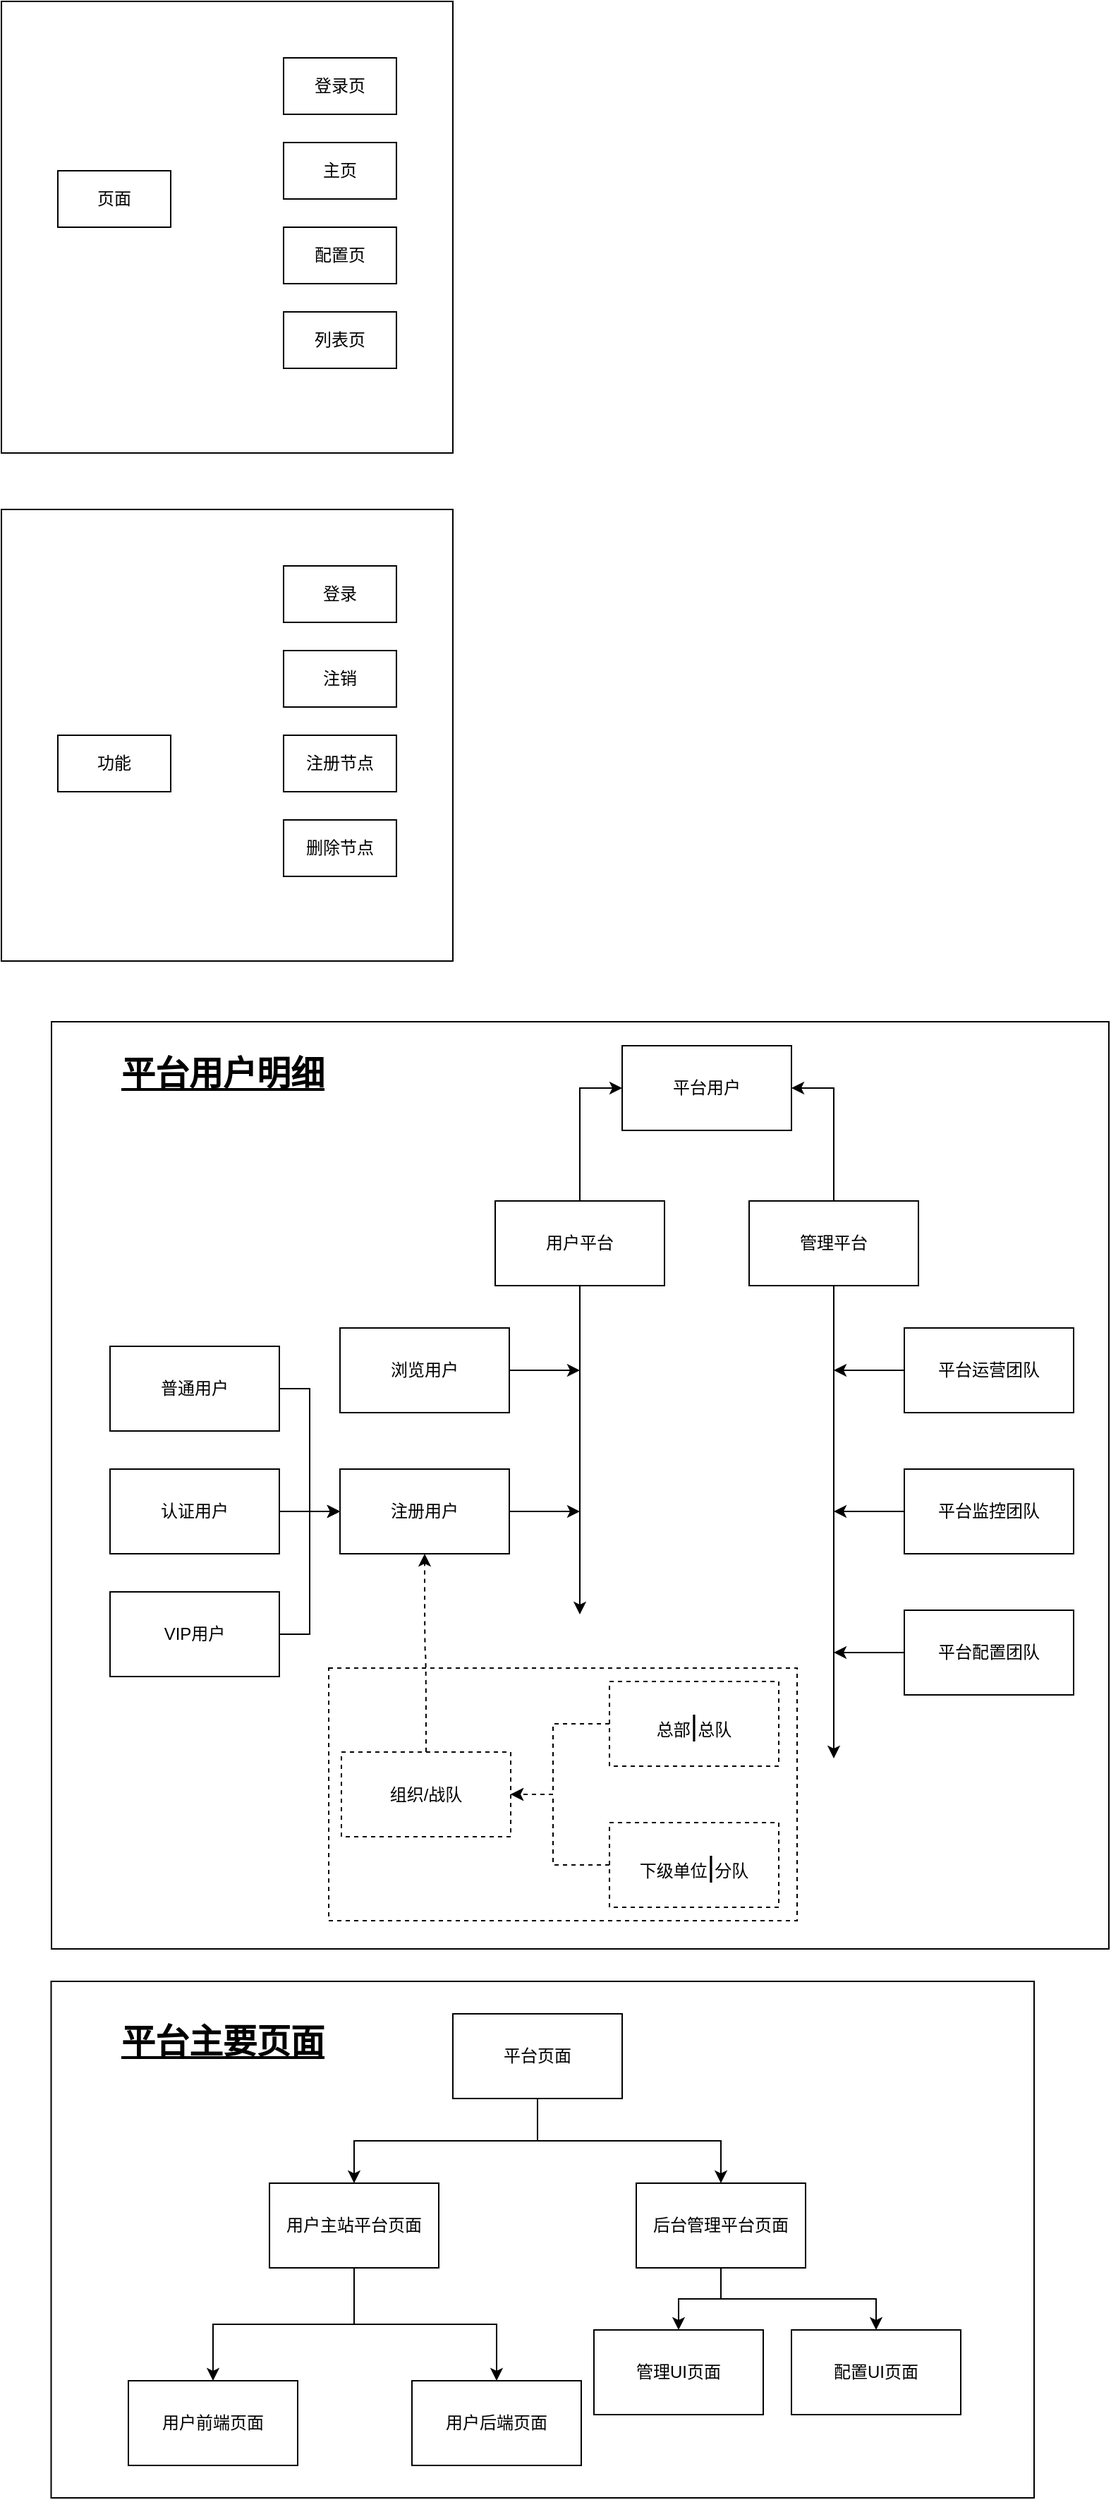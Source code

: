 <mxfile version="20.3.0" type="device"><diagram id="0DQFvvIyCcvc1jp5ZEeW" name="第 1 页"><mxGraphModel dx="1205" dy="745" grid="0" gridSize="10" guides="1" tooltips="1" connect="1" arrows="1" fold="1" page="1" pageScale="1" pageWidth="5500" pageHeight="5500" math="0" shadow="0"><root><mxCell id="0"/><mxCell id="1" parent="0"/><mxCell id="8VWyutqRf-sVDmm4FMnL-65" value="" style="rounded=0;whiteSpace=wrap;html=1;fillColor=none;" vertex="1" parent="1"><mxGeometry x="75.25" y="1483" width="696.75" height="366" as="geometry"/></mxCell><mxCell id="8VWyutqRf-sVDmm4FMnL-53" value="" style="rounded=0;whiteSpace=wrap;html=1;dashed=1;fillColor=none;" vertex="1" parent="1"><mxGeometry x="272" y="1261" width="332" height="179" as="geometry"/></mxCell><mxCell id="8VWyutqRf-sVDmm4FMnL-54" value="" style="rounded=0;whiteSpace=wrap;html=1;fillColor=none;" vertex="1" parent="1"><mxGeometry x="75.5" y="803" width="749.5" height="657" as="geometry"/></mxCell><mxCell id="r_hynLRIS7Jt0g9dWzzB-1" value="登录页" style="rounded=0;whiteSpace=wrap;html=1;" parent="1" vertex="1"><mxGeometry x="240" y="120" width="80" height="40" as="geometry"/></mxCell><mxCell id="r_hynLRIS7Jt0g9dWzzB-3" value="配置页" style="rounded=0;whiteSpace=wrap;html=1;" parent="1" vertex="1"><mxGeometry x="240" y="240" width="80" height="40" as="geometry"/></mxCell><mxCell id="r_hynLRIS7Jt0g9dWzzB-4" value="主页" style="rounded=0;whiteSpace=wrap;html=1;" parent="1" vertex="1"><mxGeometry x="240" y="180" width="80" height="40" as="geometry"/></mxCell><mxCell id="r_hynLRIS7Jt0g9dWzzB-5" value="列表页" style="rounded=0;whiteSpace=wrap;html=1;" parent="1" vertex="1"><mxGeometry x="240" y="300" width="80" height="40" as="geometry"/></mxCell><mxCell id="r_hynLRIS7Jt0g9dWzzB-6" value="页面" style="rounded=0;whiteSpace=wrap;html=1;" parent="1" vertex="1"><mxGeometry x="80" y="200" width="80" height="40" as="geometry"/></mxCell><mxCell id="r_hynLRIS7Jt0g9dWzzB-7" value="功能" style="rounded=0;whiteSpace=wrap;html=1;" parent="1" vertex="1"><mxGeometry x="80" y="600" width="80" height="40" as="geometry"/></mxCell><mxCell id="r_hynLRIS7Jt0g9dWzzB-8" value="" style="rounded=0;whiteSpace=wrap;html=1;fillColor=none;" parent="1" vertex="1"><mxGeometry x="40" y="80" width="320" height="320" as="geometry"/></mxCell><mxCell id="r_hynLRIS7Jt0g9dWzzB-9" value="登录&lt;span style=&quot;color: rgba(0, 0, 0, 0); font-family: monospace; font-size: 0px; text-align: start;&quot;&gt;%3CmxGraphModel%3E%3Croot%3E%3CmxCell%20id%3D%220%22%2F%3E%3CmxCell%20id%3D%221%22%20parent%3D%220%22%2F%3E%3CmxCell%20id%3D%222%22%20value%3D%22%E7%99%BB%E5%BD%95%E9%A1%B5%22%20style%3D%22rounded%3D0%3BwhiteSpace%3Dwrap%3Bhtml%3D1%3B%22%20vertex%3D%221%22%20parent%3D%221%22%3E%3CmxGeometry%20x%3D%22240%22%20y%3D%22120%22%20width%3D%2280%22%20height%3D%2240%22%20as%3D%22geometry%22%2F%3E%3C%2FmxCell%3E%3C%2Froot%3E%3C%2FmxGraphModel%3E&lt;/span&gt;" style="rounded=0;whiteSpace=wrap;html=1;" parent="1" vertex="1"><mxGeometry x="240" y="480" width="80" height="40" as="geometry"/></mxCell><mxCell id="r_hynLRIS7Jt0g9dWzzB-10" value="注销" style="rounded=0;whiteSpace=wrap;html=1;" parent="1" vertex="1"><mxGeometry x="240" y="540" width="80" height="40" as="geometry"/></mxCell><mxCell id="r_hynLRIS7Jt0g9dWzzB-11" value="注册节点" style="rounded=0;whiteSpace=wrap;html=1;" parent="1" vertex="1"><mxGeometry x="240" y="600" width="80" height="40" as="geometry"/></mxCell><mxCell id="r_hynLRIS7Jt0g9dWzzB-12" value="删除节点" style="rounded=0;whiteSpace=wrap;html=1;" parent="1" vertex="1"><mxGeometry x="240" y="660" width="80" height="40" as="geometry"/></mxCell><mxCell id="r_hynLRIS7Jt0g9dWzzB-13" value="" style="rounded=0;whiteSpace=wrap;html=1;fillColor=none;" parent="1" vertex="1"><mxGeometry x="40" y="440" width="320" height="320" as="geometry"/></mxCell><mxCell id="8VWyutqRf-sVDmm4FMnL-1" value="平台用户" style="rounded=0;whiteSpace=wrap;html=1;" vertex="1" parent="1"><mxGeometry x="480" y="820" width="120" height="60" as="geometry"/></mxCell><mxCell id="8VWyutqRf-sVDmm4FMnL-8" style="edgeStyle=orthogonalEdgeStyle;rounded=0;orthogonalLoop=1;jettySize=auto;html=1;" edge="1" parent="1" source="8VWyutqRf-sVDmm4FMnL-2"><mxGeometry relative="1" as="geometry"><mxPoint x="450" y="1223" as="targetPoint"/></mxGeometry></mxCell><mxCell id="8VWyutqRf-sVDmm4FMnL-37" style="edgeStyle=orthogonalEdgeStyle;orthogonalLoop=1;jettySize=auto;html=1;entryX=0;entryY=0.5;entryDx=0;entryDy=0;rounded=0;" edge="1" parent="1" source="8VWyutqRf-sVDmm4FMnL-2" target="8VWyutqRf-sVDmm4FMnL-1"><mxGeometry relative="1" as="geometry"/></mxCell><mxCell id="8VWyutqRf-sVDmm4FMnL-2" value="用户平台" style="rounded=0;whiteSpace=wrap;html=1;" vertex="1" parent="1"><mxGeometry x="390" y="930" width="120" height="60" as="geometry"/></mxCell><mxCell id="8VWyutqRf-sVDmm4FMnL-44" style="edgeStyle=orthogonalEdgeStyle;rounded=0;orthogonalLoop=1;jettySize=auto;html=1;entryX=1;entryY=0.5;entryDx=0;entryDy=0;" edge="1" parent="1" source="8VWyutqRf-sVDmm4FMnL-3" target="8VWyutqRf-sVDmm4FMnL-1"><mxGeometry relative="1" as="geometry"/></mxCell><mxCell id="8VWyutqRf-sVDmm4FMnL-45" style="edgeStyle=orthogonalEdgeStyle;rounded=0;orthogonalLoop=1;jettySize=auto;html=1;" edge="1" parent="1" source="8VWyutqRf-sVDmm4FMnL-3"><mxGeometry relative="1" as="geometry"><mxPoint x="630" y="1325" as="targetPoint"/></mxGeometry></mxCell><mxCell id="8VWyutqRf-sVDmm4FMnL-3" value="管理平台" style="rounded=0;whiteSpace=wrap;html=1;" vertex="1" parent="1"><mxGeometry x="570" y="930" width="120" height="60" as="geometry"/></mxCell><mxCell id="8VWyutqRf-sVDmm4FMnL-26" style="edgeStyle=orthogonalEdgeStyle;rounded=0;orthogonalLoop=1;jettySize=auto;html=1;" edge="1" parent="1" source="8VWyutqRf-sVDmm4FMnL-4"><mxGeometry relative="1" as="geometry"><mxPoint x="450" y="1050" as="targetPoint"/></mxGeometry></mxCell><mxCell id="8VWyutqRf-sVDmm4FMnL-4" value="浏览用户" style="rounded=0;whiteSpace=wrap;html=1;" vertex="1" parent="1"><mxGeometry x="280" y="1020" width="120" height="60" as="geometry"/></mxCell><mxCell id="8VWyutqRf-sVDmm4FMnL-27" style="edgeStyle=orthogonalEdgeStyle;rounded=0;orthogonalLoop=1;jettySize=auto;html=1;" edge="1" parent="1" source="8VWyutqRf-sVDmm4FMnL-6"><mxGeometry relative="1" as="geometry"><mxPoint x="450" y="1150" as="targetPoint"/></mxGeometry></mxCell><mxCell id="8VWyutqRf-sVDmm4FMnL-6" value="注册用户" style="rounded=0;whiteSpace=wrap;html=1;" vertex="1" parent="1"><mxGeometry x="280" y="1120" width="120" height="60" as="geometry"/></mxCell><mxCell id="8VWyutqRf-sVDmm4FMnL-34" style="edgeStyle=orthogonalEdgeStyle;rounded=0;orthogonalLoop=1;jettySize=auto;html=1;entryX=1;entryY=0.5;entryDx=0;entryDy=0;dashed=1;" edge="1" parent="1" source="8VWyutqRf-sVDmm4FMnL-7" target="8VWyutqRf-sVDmm4FMnL-25"><mxGeometry relative="1" as="geometry"><Array as="points"><mxPoint x="431" y="1300.5"/><mxPoint x="431" y="1350.5"/></Array></mxGeometry></mxCell><mxCell id="8VWyutqRf-sVDmm4FMnL-7" value="总部&lt;font style=&quot;font-size: 20px;&quot;&gt;|&lt;/font&gt;总队" style="rounded=0;whiteSpace=wrap;html=1;dashed=1;" vertex="1" parent="1"><mxGeometry x="471" y="1270.5" width="120" height="60" as="geometry"/></mxCell><mxCell id="8VWyutqRf-sVDmm4FMnL-62" style="edgeStyle=orthogonalEdgeStyle;rounded=0;orthogonalLoop=1;jettySize=auto;html=1;exitX=0.5;exitY=1;exitDx=0;exitDy=0;entryX=0.5;entryY=0;entryDx=0;entryDy=0;fontSize=20;" edge="1" parent="1" source="8VWyutqRf-sVDmm4FMnL-16" target="8VWyutqRf-sVDmm4FMnL-18"><mxGeometry relative="1" as="geometry"/></mxCell><mxCell id="8VWyutqRf-sVDmm4FMnL-63" style="edgeStyle=orthogonalEdgeStyle;rounded=0;orthogonalLoop=1;jettySize=auto;html=1;exitX=0.5;exitY=1;exitDx=0;exitDy=0;entryX=0.5;entryY=0;entryDx=0;entryDy=0;fontSize=20;" edge="1" parent="1" source="8VWyutqRf-sVDmm4FMnL-16" target="8VWyutqRf-sVDmm4FMnL-17"><mxGeometry relative="1" as="geometry"/></mxCell><mxCell id="8VWyutqRf-sVDmm4FMnL-16" value="平台页面" style="rounded=0;whiteSpace=wrap;html=1;" vertex="1" parent="1"><mxGeometry x="360" y="1506" width="120" height="60" as="geometry"/></mxCell><mxCell id="8VWyutqRf-sVDmm4FMnL-20" value="" style="edgeStyle=orthogonalEdgeStyle;rounded=0;orthogonalLoop=1;jettySize=auto;html=1;" edge="1" parent="1" source="8VWyutqRf-sVDmm4FMnL-17" target="8VWyutqRf-sVDmm4FMnL-19"><mxGeometry relative="1" as="geometry"/></mxCell><mxCell id="8VWyutqRf-sVDmm4FMnL-22" style="edgeStyle=orthogonalEdgeStyle;rounded=0;orthogonalLoop=1;jettySize=auto;html=1;entryX=0.5;entryY=0;entryDx=0;entryDy=0;" edge="1" parent="1" source="8VWyutqRf-sVDmm4FMnL-17" target="8VWyutqRf-sVDmm4FMnL-21"><mxGeometry relative="1" as="geometry"/></mxCell><mxCell id="8VWyutqRf-sVDmm4FMnL-17" value="用户主站平台页面" style="rounded=0;whiteSpace=wrap;html=1;" vertex="1" parent="1"><mxGeometry x="230" y="1626" width="120" height="60" as="geometry"/></mxCell><mxCell id="8VWyutqRf-sVDmm4FMnL-61" style="edgeStyle=orthogonalEdgeStyle;rounded=0;orthogonalLoop=1;jettySize=auto;html=1;fontSize=20;" edge="1" parent="1" source="8VWyutqRf-sVDmm4FMnL-18" target="8VWyutqRf-sVDmm4FMnL-59"><mxGeometry relative="1" as="geometry"/></mxCell><mxCell id="8VWyutqRf-sVDmm4FMnL-68" style="edgeStyle=orthogonalEdgeStyle;rounded=0;orthogonalLoop=1;jettySize=auto;html=1;exitX=0.5;exitY=1;exitDx=0;exitDy=0;entryX=0.5;entryY=0;entryDx=0;entryDy=0;fontSize=20;" edge="1" parent="1" source="8VWyutqRf-sVDmm4FMnL-18" target="8VWyutqRf-sVDmm4FMnL-67"><mxGeometry relative="1" as="geometry"/></mxCell><mxCell id="8VWyutqRf-sVDmm4FMnL-18" value="后台管理平台页面" style="rounded=0;whiteSpace=wrap;html=1;" vertex="1" parent="1"><mxGeometry x="490" y="1626" width="120" height="60" as="geometry"/></mxCell><mxCell id="8VWyutqRf-sVDmm4FMnL-19" value="用户前端页面" style="rounded=0;whiteSpace=wrap;html=1;" vertex="1" parent="1"><mxGeometry x="130" y="1766" width="120" height="60" as="geometry"/></mxCell><mxCell id="8VWyutqRf-sVDmm4FMnL-21" value="用户后端页面" style="rounded=0;whiteSpace=wrap;html=1;" vertex="1" parent="1"><mxGeometry x="331" y="1766" width="120" height="60" as="geometry"/></mxCell><mxCell id="8VWyutqRf-sVDmm4FMnL-36" style="edgeStyle=orthogonalEdgeStyle;orthogonalLoop=1;jettySize=auto;html=1;exitX=0.5;exitY=0;exitDx=0;exitDy=0;entryX=0.5;entryY=1;entryDx=0;entryDy=0;curved=1;dashed=1;" edge="1" parent="1" source="8VWyutqRf-sVDmm4FMnL-25" target="8VWyutqRf-sVDmm4FMnL-6"><mxGeometry relative="1" as="geometry"/></mxCell><mxCell id="8VWyutqRf-sVDmm4FMnL-25" value="组织/战队" style="rounded=0;whiteSpace=wrap;html=1;dashed=1;" vertex="1" parent="1"><mxGeometry x="281" y="1320.5" width="120" height="60" as="geometry"/></mxCell><mxCell id="8VWyutqRf-sVDmm4FMnL-58" style="edgeStyle=orthogonalEdgeStyle;rounded=0;orthogonalLoop=1;jettySize=auto;html=1;exitX=1;exitY=0.5;exitDx=0;exitDy=0;entryX=0;entryY=0.5;entryDx=0;entryDy=0;fontSize=20;" edge="1" parent="1" source="8VWyutqRf-sVDmm4FMnL-28" target="8VWyutqRf-sVDmm4FMnL-6"><mxGeometry relative="1" as="geometry"/></mxCell><mxCell id="8VWyutqRf-sVDmm4FMnL-28" value="VIP用户" style="rounded=0;whiteSpace=wrap;html=1;" vertex="1" parent="1"><mxGeometry x="117" y="1207" width="120" height="60" as="geometry"/></mxCell><mxCell id="8VWyutqRf-sVDmm4FMnL-30" style="edgeStyle=orthogonalEdgeStyle;rounded=0;orthogonalLoop=1;jettySize=auto;html=1;entryX=0;entryY=0.5;entryDx=0;entryDy=0;" edge="1" parent="1" source="8VWyutqRf-sVDmm4FMnL-29" target="8VWyutqRf-sVDmm4FMnL-6"><mxGeometry relative="1" as="geometry"/></mxCell><mxCell id="8VWyutqRf-sVDmm4FMnL-29" value="普通用户" style="rounded=0;whiteSpace=wrap;html=1;" vertex="1" parent="1"><mxGeometry x="117" y="1033" width="120" height="60" as="geometry"/></mxCell><mxCell id="8VWyutqRf-sVDmm4FMnL-35" style="edgeStyle=orthogonalEdgeStyle;rounded=0;orthogonalLoop=1;jettySize=auto;html=1;entryX=1;entryY=0.5;entryDx=0;entryDy=0;dashed=1;" edge="1" parent="1" source="8VWyutqRf-sVDmm4FMnL-33" target="8VWyutqRf-sVDmm4FMnL-25"><mxGeometry relative="1" as="geometry"><mxPoint x="431" y="1350.5" as="targetPoint"/><Array as="points"><mxPoint x="431" y="1400.5"/><mxPoint x="431" y="1350.5"/></Array></mxGeometry></mxCell><mxCell id="8VWyutqRf-sVDmm4FMnL-33" value="下级单位&lt;font style=&quot;font-size: 20px;&quot;&gt;|&lt;/font&gt;分队" style="rounded=0;whiteSpace=wrap;html=1;dashed=1;" vertex="1" parent="1"><mxGeometry x="471" y="1370.5" width="120" height="60" as="geometry"/></mxCell><mxCell id="8VWyutqRf-sVDmm4FMnL-48" style="edgeStyle=orthogonalEdgeStyle;rounded=0;orthogonalLoop=1;jettySize=auto;html=1;" edge="1" parent="1" source="8VWyutqRf-sVDmm4FMnL-42"><mxGeometry relative="1" as="geometry"><mxPoint x="630" y="1150" as="targetPoint"/></mxGeometry></mxCell><mxCell id="8VWyutqRf-sVDmm4FMnL-42" value="平台监控团队" style="rounded=0;whiteSpace=wrap;html=1;" vertex="1" parent="1"><mxGeometry x="680" y="1120" width="120" height="60" as="geometry"/></mxCell><mxCell id="8VWyutqRf-sVDmm4FMnL-46" style="edgeStyle=orthogonalEdgeStyle;rounded=0;orthogonalLoop=1;jettySize=auto;html=1;" edge="1" parent="1" source="8VWyutqRf-sVDmm4FMnL-43"><mxGeometry relative="1" as="geometry"><mxPoint x="630" y="1050" as="targetPoint"/></mxGeometry></mxCell><mxCell id="8VWyutqRf-sVDmm4FMnL-43" value="平台运营团队" style="rounded=0;whiteSpace=wrap;html=1;" vertex="1" parent="1"><mxGeometry x="680" y="1020" width="120" height="60" as="geometry"/></mxCell><mxCell id="8VWyutqRf-sVDmm4FMnL-50" style="edgeStyle=orthogonalEdgeStyle;rounded=0;orthogonalLoop=1;jettySize=auto;html=1;" edge="1" parent="1" source="8VWyutqRf-sVDmm4FMnL-49"><mxGeometry relative="1" as="geometry"><mxPoint x="630" y="1250" as="targetPoint"/></mxGeometry></mxCell><mxCell id="8VWyutqRf-sVDmm4FMnL-49" value="平台配置团队" style="rounded=0;whiteSpace=wrap;html=1;" vertex="1" parent="1"><mxGeometry x="680" y="1220" width="120" height="60" as="geometry"/></mxCell><mxCell id="8VWyutqRf-sVDmm4FMnL-52" value="&lt;h1&gt;平台用户明细&lt;/h1&gt;" style="text;html=1;strokeColor=none;fillColor=none;spacing=5;spacingTop=-20;whiteSpace=wrap;overflow=hidden;rounded=0;fontStyle=4;verticalAlign=top;spacingBottom=-1;" vertex="1" parent="1"><mxGeometry x="120" y="820" width="190" height="120" as="geometry"/></mxCell><mxCell id="8VWyutqRf-sVDmm4FMnL-57" style="edgeStyle=orthogonalEdgeStyle;rounded=0;orthogonalLoop=1;jettySize=auto;html=1;entryX=0;entryY=0.5;entryDx=0;entryDy=0;fontSize=20;" edge="1" parent="1" source="8VWyutqRf-sVDmm4FMnL-55" target="8VWyutqRf-sVDmm4FMnL-6"><mxGeometry relative="1" as="geometry"/></mxCell><mxCell id="8VWyutqRf-sVDmm4FMnL-55" value="认证用户" style="rounded=0;whiteSpace=wrap;html=1;" vertex="1" parent="1"><mxGeometry x="117" y="1120" width="120" height="60" as="geometry"/></mxCell><mxCell id="8VWyutqRf-sVDmm4FMnL-59" value="管理UI页面" style="rounded=0;whiteSpace=wrap;html=1;" vertex="1" parent="1"><mxGeometry x="460" y="1730" width="120" height="60" as="geometry"/></mxCell><mxCell id="8VWyutqRf-sVDmm4FMnL-66" value="&lt;h1&gt;平台主要页面&lt;/h1&gt;" style="text;html=1;strokeColor=none;fillColor=none;spacing=5;spacingTop=-20;whiteSpace=wrap;overflow=hidden;rounded=0;fontStyle=4;verticalAlign=top;spacingBottom=-1;" vertex="1" parent="1"><mxGeometry x="120" y="1506" width="190" height="120" as="geometry"/></mxCell><mxCell id="8VWyutqRf-sVDmm4FMnL-67" value="配置UI页面" style="rounded=0;whiteSpace=wrap;html=1;" vertex="1" parent="1"><mxGeometry x="600" y="1730" width="120" height="60" as="geometry"/></mxCell></root></mxGraphModel></diagram></mxfile>